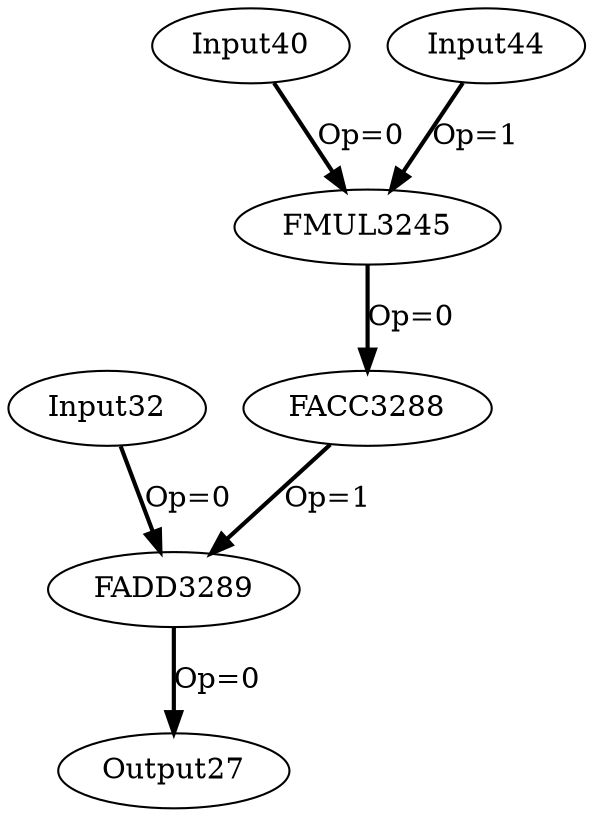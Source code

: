Digraph G {
Output27[opcode=Output, ref_name="arg2", size="24", offset="0, 0", pattern="0, 3, 4, 3, 4, 2"];
Input32[opcode=Input, ref_name="arg2", size="24", offset="0, 0", pattern="0, 3, 4, 3, 4, 2"];
Input40[opcode=Input, ref_name="arg", size="24", offset="0, 0", pattern="4, 3, -8, 3, 4, 2"];
Input44[opcode=Input, ref_name="arg1", size="36", offset="0, 0", pattern="12, 3, -20, 3, -32, 2"];
FMUL3245[opcode=FMUL32];
FACC3288[opcode=FACC32, acc_params="0, 3, 1, 6", acc_first=0];
FADD3289[opcode=FADD32];
Input40 -> FMUL3245[operand = 0 ,color = black, style = bold, label = "Op=0"];
Input44 -> FMUL3245[operand = 1 ,color = black, style = bold, label = "Op=1"];
FMUL3245 -> FACC3288[operand = 0 ,color = black, style = bold, label = "Op=0"];
FADD3289 -> Output27[operand = 0 ,color = black, style = bold, label = "Op=0"];
Input32 -> FADD3289[operand = 0 ,color = black, style = bold, label = "Op=0"];
FACC3288 -> FADD3289[operand = 1 ,color = black, style = bold, label = "Op=1"];
}
